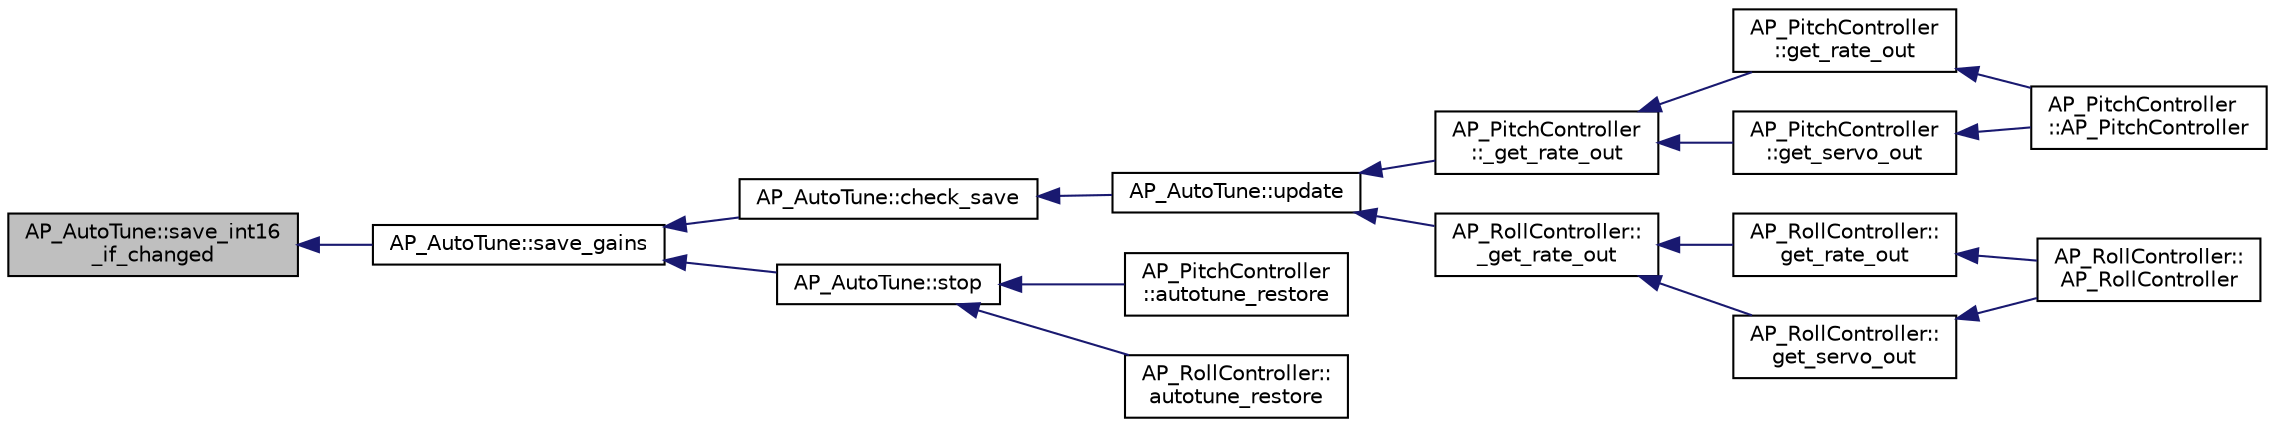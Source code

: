 digraph "AP_AutoTune::save_int16_if_changed"
{
 // INTERACTIVE_SVG=YES
  edge [fontname="Helvetica",fontsize="10",labelfontname="Helvetica",labelfontsize="10"];
  node [fontname="Helvetica",fontsize="10",shape=record];
  rankdir="LR";
  Node1 [label="AP_AutoTune::save_int16\l_if_changed",height=0.2,width=0.4,color="black", fillcolor="grey75", style="filled", fontcolor="black"];
  Node1 -> Node2 [dir="back",color="midnightblue",fontsize="10",style="solid",fontname="Helvetica"];
  Node2 [label="AP_AutoTune::save_gains",height=0.2,width=0.4,color="black", fillcolor="white", style="filled",URL="$classAP__AutoTune.html#a258aa8bcc03defe55967c97931af95d5"];
  Node2 -> Node3 [dir="back",color="midnightblue",fontsize="10",style="solid",fontname="Helvetica"];
  Node3 [label="AP_AutoTune::check_save",height=0.2,width=0.4,color="black", fillcolor="white", style="filled",URL="$classAP__AutoTune.html#ac05a94ad7cd4c42e14182d9ba5f861db"];
  Node3 -> Node4 [dir="back",color="midnightblue",fontsize="10",style="solid",fontname="Helvetica"];
  Node4 [label="AP_AutoTune::update",height=0.2,width=0.4,color="black", fillcolor="white", style="filled",URL="$classAP__AutoTune.html#af5c523db0ac4313e8098fec4b8f5f2f1"];
  Node4 -> Node5 [dir="back",color="midnightblue",fontsize="10",style="solid",fontname="Helvetica"];
  Node5 [label="AP_PitchController\l::_get_rate_out",height=0.2,width=0.4,color="black", fillcolor="white", style="filled",URL="$classAP__PitchController.html#a4613b491d225c7ee7eac435f79d7c495"];
  Node5 -> Node6 [dir="back",color="midnightblue",fontsize="10",style="solid",fontname="Helvetica"];
  Node6 [label="AP_PitchController\l::get_rate_out",height=0.2,width=0.4,color="black", fillcolor="white", style="filled",URL="$classAP__PitchController.html#ad305f4274a77eaffb5b0dc064cfc31ba"];
  Node6 -> Node7 [dir="back",color="midnightblue",fontsize="10",style="solid",fontname="Helvetica"];
  Node7 [label="AP_PitchController\l::AP_PitchController",height=0.2,width=0.4,color="black", fillcolor="white", style="filled",URL="$classAP__PitchController.html#a9b969c4793940109278b7bfe27e4792e"];
  Node5 -> Node8 [dir="back",color="midnightblue",fontsize="10",style="solid",fontname="Helvetica"];
  Node8 [label="AP_PitchController\l::get_servo_out",height=0.2,width=0.4,color="black", fillcolor="white", style="filled",URL="$classAP__PitchController.html#a705d9814ebad894375332f012dd768df"];
  Node8 -> Node7 [dir="back",color="midnightblue",fontsize="10",style="solid",fontname="Helvetica"];
  Node4 -> Node9 [dir="back",color="midnightblue",fontsize="10",style="solid",fontname="Helvetica"];
  Node9 [label="AP_RollController::\l_get_rate_out",height=0.2,width=0.4,color="black", fillcolor="white", style="filled",URL="$classAP__RollController.html#a702a5fbdae8598e86dc2aa73b8f59089"];
  Node9 -> Node10 [dir="back",color="midnightblue",fontsize="10",style="solid",fontname="Helvetica"];
  Node10 [label="AP_RollController::\lget_rate_out",height=0.2,width=0.4,color="black", fillcolor="white", style="filled",URL="$classAP__RollController.html#a8cf832c8a75c50c1fd4caf4eace7b34f"];
  Node10 -> Node11 [dir="back",color="midnightblue",fontsize="10",style="solid",fontname="Helvetica"];
  Node11 [label="AP_RollController::\lAP_RollController",height=0.2,width=0.4,color="black", fillcolor="white", style="filled",URL="$classAP__RollController.html#a4b5111a704680acf295d9d3895726beb"];
  Node9 -> Node12 [dir="back",color="midnightblue",fontsize="10",style="solid",fontname="Helvetica"];
  Node12 [label="AP_RollController::\lget_servo_out",height=0.2,width=0.4,color="black", fillcolor="white", style="filled",URL="$classAP__RollController.html#a8995f6c95b27e132a6aa49f5fe9512ae"];
  Node12 -> Node11 [dir="back",color="midnightblue",fontsize="10",style="solid",fontname="Helvetica"];
  Node2 -> Node13 [dir="back",color="midnightblue",fontsize="10",style="solid",fontname="Helvetica"];
  Node13 [label="AP_AutoTune::stop",height=0.2,width=0.4,color="black", fillcolor="white", style="filled",URL="$classAP__AutoTune.html#ae452d4a3f9648538afc6d7dce6a5e8a3"];
  Node13 -> Node14 [dir="back",color="midnightblue",fontsize="10",style="solid",fontname="Helvetica"];
  Node14 [label="AP_PitchController\l::autotune_restore",height=0.2,width=0.4,color="black", fillcolor="white", style="filled",URL="$classAP__PitchController.html#a4794b464d67c5257b6d1eb889f372d82"];
  Node13 -> Node15 [dir="back",color="midnightblue",fontsize="10",style="solid",fontname="Helvetica"];
  Node15 [label="AP_RollController::\lautotune_restore",height=0.2,width=0.4,color="black", fillcolor="white", style="filled",URL="$classAP__RollController.html#a717204938ed9e8698aa728c04c9dcc83"];
}
